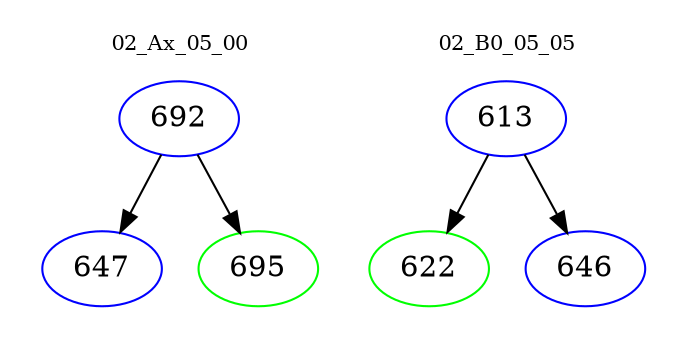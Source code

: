 digraph{
subgraph cluster_0 {
color = white
label = "02_Ax_05_00";
fontsize=10;
T0_692 [label="692", color="blue"]
T0_692 -> T0_647 [color="black"]
T0_647 [label="647", color="blue"]
T0_692 -> T0_695 [color="black"]
T0_695 [label="695", color="green"]
}
subgraph cluster_1 {
color = white
label = "02_B0_05_05";
fontsize=10;
T1_613 [label="613", color="blue"]
T1_613 -> T1_622 [color="black"]
T1_622 [label="622", color="green"]
T1_613 -> T1_646 [color="black"]
T1_646 [label="646", color="blue"]
}
}
